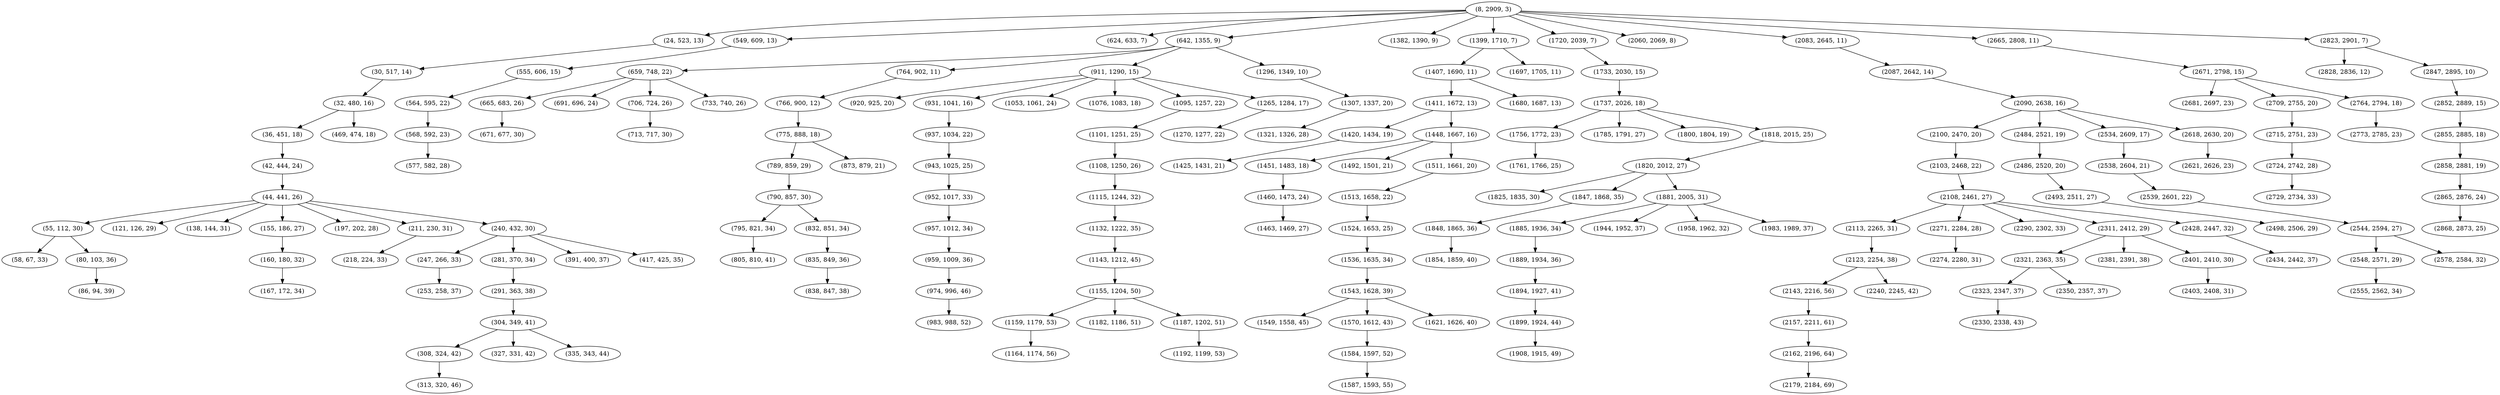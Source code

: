 digraph tree {
    "(8, 2909, 3)";
    "(24, 523, 13)";
    "(30, 517, 14)";
    "(32, 480, 16)";
    "(36, 451, 18)";
    "(42, 444, 24)";
    "(44, 441, 26)";
    "(55, 112, 30)";
    "(58, 67, 33)";
    "(80, 103, 36)";
    "(86, 94, 39)";
    "(121, 126, 29)";
    "(138, 144, 31)";
    "(155, 186, 27)";
    "(160, 180, 32)";
    "(167, 172, 34)";
    "(197, 202, 28)";
    "(211, 230, 31)";
    "(218, 224, 33)";
    "(240, 432, 30)";
    "(247, 266, 33)";
    "(253, 258, 37)";
    "(281, 370, 34)";
    "(291, 363, 38)";
    "(304, 349, 41)";
    "(308, 324, 42)";
    "(313, 320, 46)";
    "(327, 331, 42)";
    "(335, 343, 44)";
    "(391, 400, 37)";
    "(417, 425, 35)";
    "(469, 474, 18)";
    "(549, 609, 13)";
    "(555, 606, 15)";
    "(564, 595, 22)";
    "(568, 592, 23)";
    "(577, 582, 28)";
    "(624, 633, 7)";
    "(642, 1355, 9)";
    "(659, 748, 22)";
    "(665, 683, 26)";
    "(671, 677, 30)";
    "(691, 696, 24)";
    "(706, 724, 26)";
    "(713, 717, 30)";
    "(733, 740, 26)";
    "(764, 902, 11)";
    "(766, 900, 12)";
    "(775, 888, 18)";
    "(789, 859, 29)";
    "(790, 857, 30)";
    "(795, 821, 34)";
    "(805, 810, 41)";
    "(832, 851, 34)";
    "(835, 849, 36)";
    "(838, 847, 38)";
    "(873, 879, 21)";
    "(911, 1290, 15)";
    "(920, 925, 20)";
    "(931, 1041, 16)";
    "(937, 1034, 22)";
    "(943, 1025, 25)";
    "(952, 1017, 33)";
    "(957, 1012, 34)";
    "(959, 1009, 36)";
    "(974, 996, 46)";
    "(983, 988, 52)";
    "(1053, 1061, 24)";
    "(1076, 1083, 18)";
    "(1095, 1257, 22)";
    "(1101, 1251, 25)";
    "(1108, 1250, 26)";
    "(1115, 1244, 32)";
    "(1132, 1222, 35)";
    "(1143, 1212, 45)";
    "(1155, 1204, 50)";
    "(1159, 1179, 53)";
    "(1164, 1174, 56)";
    "(1182, 1186, 51)";
    "(1187, 1202, 51)";
    "(1192, 1199, 53)";
    "(1265, 1284, 17)";
    "(1270, 1277, 22)";
    "(1296, 1349, 10)";
    "(1307, 1337, 20)";
    "(1321, 1326, 28)";
    "(1382, 1390, 9)";
    "(1399, 1710, 7)";
    "(1407, 1690, 11)";
    "(1411, 1672, 13)";
    "(1420, 1434, 19)";
    "(1425, 1431, 21)";
    "(1448, 1667, 16)";
    "(1451, 1483, 18)";
    "(1460, 1473, 24)";
    "(1463, 1469, 27)";
    "(1492, 1501, 21)";
    "(1511, 1661, 20)";
    "(1513, 1658, 22)";
    "(1524, 1653, 25)";
    "(1536, 1635, 34)";
    "(1543, 1628, 39)";
    "(1549, 1558, 45)";
    "(1570, 1612, 43)";
    "(1584, 1597, 52)";
    "(1587, 1593, 55)";
    "(1621, 1626, 40)";
    "(1680, 1687, 13)";
    "(1697, 1705, 11)";
    "(1720, 2039, 7)";
    "(1733, 2030, 15)";
    "(1737, 2026, 18)";
    "(1756, 1772, 23)";
    "(1761, 1766, 25)";
    "(1785, 1791, 27)";
    "(1800, 1804, 19)";
    "(1818, 2015, 25)";
    "(1820, 2012, 27)";
    "(1825, 1835, 30)";
    "(1847, 1868, 35)";
    "(1848, 1865, 36)";
    "(1854, 1859, 40)";
    "(1881, 2005, 31)";
    "(1885, 1936, 34)";
    "(1889, 1934, 36)";
    "(1894, 1927, 41)";
    "(1899, 1924, 44)";
    "(1908, 1915, 49)";
    "(1944, 1952, 37)";
    "(1958, 1962, 32)";
    "(1983, 1989, 37)";
    "(2060, 2069, 8)";
    "(2083, 2645, 11)";
    "(2087, 2642, 14)";
    "(2090, 2638, 16)";
    "(2100, 2470, 20)";
    "(2103, 2468, 22)";
    "(2108, 2461, 27)";
    "(2113, 2265, 31)";
    "(2123, 2254, 38)";
    "(2143, 2216, 56)";
    "(2157, 2211, 61)";
    "(2162, 2196, 64)";
    "(2179, 2184, 69)";
    "(2240, 2245, 42)";
    "(2271, 2284, 28)";
    "(2274, 2280, 31)";
    "(2290, 2302, 33)";
    "(2311, 2412, 29)";
    "(2321, 2363, 35)";
    "(2323, 2347, 37)";
    "(2330, 2338, 43)";
    "(2350, 2357, 37)";
    "(2381, 2391, 38)";
    "(2401, 2410, 30)";
    "(2403, 2408, 31)";
    "(2428, 2447, 32)";
    "(2434, 2442, 37)";
    "(2484, 2521, 19)";
    "(2486, 2520, 20)";
    "(2493, 2511, 27)";
    "(2498, 2506, 29)";
    "(2534, 2609, 17)";
    "(2538, 2604, 21)";
    "(2539, 2601, 22)";
    "(2544, 2594, 27)";
    "(2548, 2571, 29)";
    "(2555, 2562, 34)";
    "(2578, 2584, 32)";
    "(2618, 2630, 20)";
    "(2621, 2626, 23)";
    "(2665, 2808, 11)";
    "(2671, 2798, 15)";
    "(2681, 2697, 23)";
    "(2709, 2755, 20)";
    "(2715, 2751, 23)";
    "(2724, 2742, 28)";
    "(2729, 2734, 33)";
    "(2764, 2794, 18)";
    "(2773, 2785, 23)";
    "(2823, 2901, 7)";
    "(2828, 2836, 12)";
    "(2847, 2895, 10)";
    "(2852, 2889, 15)";
    "(2855, 2885, 18)";
    "(2858, 2881, 19)";
    "(2865, 2876, 24)";
    "(2868, 2873, 25)";
    "(8, 2909, 3)" -> "(24, 523, 13)";
    "(8, 2909, 3)" -> "(549, 609, 13)";
    "(8, 2909, 3)" -> "(624, 633, 7)";
    "(8, 2909, 3)" -> "(642, 1355, 9)";
    "(8, 2909, 3)" -> "(1382, 1390, 9)";
    "(8, 2909, 3)" -> "(1399, 1710, 7)";
    "(8, 2909, 3)" -> "(1720, 2039, 7)";
    "(8, 2909, 3)" -> "(2060, 2069, 8)";
    "(8, 2909, 3)" -> "(2083, 2645, 11)";
    "(8, 2909, 3)" -> "(2665, 2808, 11)";
    "(8, 2909, 3)" -> "(2823, 2901, 7)";
    "(24, 523, 13)" -> "(30, 517, 14)";
    "(30, 517, 14)" -> "(32, 480, 16)";
    "(32, 480, 16)" -> "(36, 451, 18)";
    "(32, 480, 16)" -> "(469, 474, 18)";
    "(36, 451, 18)" -> "(42, 444, 24)";
    "(42, 444, 24)" -> "(44, 441, 26)";
    "(44, 441, 26)" -> "(55, 112, 30)";
    "(44, 441, 26)" -> "(121, 126, 29)";
    "(44, 441, 26)" -> "(138, 144, 31)";
    "(44, 441, 26)" -> "(155, 186, 27)";
    "(44, 441, 26)" -> "(197, 202, 28)";
    "(44, 441, 26)" -> "(211, 230, 31)";
    "(44, 441, 26)" -> "(240, 432, 30)";
    "(55, 112, 30)" -> "(58, 67, 33)";
    "(55, 112, 30)" -> "(80, 103, 36)";
    "(80, 103, 36)" -> "(86, 94, 39)";
    "(155, 186, 27)" -> "(160, 180, 32)";
    "(160, 180, 32)" -> "(167, 172, 34)";
    "(211, 230, 31)" -> "(218, 224, 33)";
    "(240, 432, 30)" -> "(247, 266, 33)";
    "(240, 432, 30)" -> "(281, 370, 34)";
    "(240, 432, 30)" -> "(391, 400, 37)";
    "(240, 432, 30)" -> "(417, 425, 35)";
    "(247, 266, 33)" -> "(253, 258, 37)";
    "(281, 370, 34)" -> "(291, 363, 38)";
    "(291, 363, 38)" -> "(304, 349, 41)";
    "(304, 349, 41)" -> "(308, 324, 42)";
    "(304, 349, 41)" -> "(327, 331, 42)";
    "(304, 349, 41)" -> "(335, 343, 44)";
    "(308, 324, 42)" -> "(313, 320, 46)";
    "(549, 609, 13)" -> "(555, 606, 15)";
    "(555, 606, 15)" -> "(564, 595, 22)";
    "(564, 595, 22)" -> "(568, 592, 23)";
    "(568, 592, 23)" -> "(577, 582, 28)";
    "(642, 1355, 9)" -> "(659, 748, 22)";
    "(642, 1355, 9)" -> "(764, 902, 11)";
    "(642, 1355, 9)" -> "(911, 1290, 15)";
    "(642, 1355, 9)" -> "(1296, 1349, 10)";
    "(659, 748, 22)" -> "(665, 683, 26)";
    "(659, 748, 22)" -> "(691, 696, 24)";
    "(659, 748, 22)" -> "(706, 724, 26)";
    "(659, 748, 22)" -> "(733, 740, 26)";
    "(665, 683, 26)" -> "(671, 677, 30)";
    "(706, 724, 26)" -> "(713, 717, 30)";
    "(764, 902, 11)" -> "(766, 900, 12)";
    "(766, 900, 12)" -> "(775, 888, 18)";
    "(775, 888, 18)" -> "(789, 859, 29)";
    "(775, 888, 18)" -> "(873, 879, 21)";
    "(789, 859, 29)" -> "(790, 857, 30)";
    "(790, 857, 30)" -> "(795, 821, 34)";
    "(790, 857, 30)" -> "(832, 851, 34)";
    "(795, 821, 34)" -> "(805, 810, 41)";
    "(832, 851, 34)" -> "(835, 849, 36)";
    "(835, 849, 36)" -> "(838, 847, 38)";
    "(911, 1290, 15)" -> "(920, 925, 20)";
    "(911, 1290, 15)" -> "(931, 1041, 16)";
    "(911, 1290, 15)" -> "(1053, 1061, 24)";
    "(911, 1290, 15)" -> "(1076, 1083, 18)";
    "(911, 1290, 15)" -> "(1095, 1257, 22)";
    "(911, 1290, 15)" -> "(1265, 1284, 17)";
    "(931, 1041, 16)" -> "(937, 1034, 22)";
    "(937, 1034, 22)" -> "(943, 1025, 25)";
    "(943, 1025, 25)" -> "(952, 1017, 33)";
    "(952, 1017, 33)" -> "(957, 1012, 34)";
    "(957, 1012, 34)" -> "(959, 1009, 36)";
    "(959, 1009, 36)" -> "(974, 996, 46)";
    "(974, 996, 46)" -> "(983, 988, 52)";
    "(1095, 1257, 22)" -> "(1101, 1251, 25)";
    "(1101, 1251, 25)" -> "(1108, 1250, 26)";
    "(1108, 1250, 26)" -> "(1115, 1244, 32)";
    "(1115, 1244, 32)" -> "(1132, 1222, 35)";
    "(1132, 1222, 35)" -> "(1143, 1212, 45)";
    "(1143, 1212, 45)" -> "(1155, 1204, 50)";
    "(1155, 1204, 50)" -> "(1159, 1179, 53)";
    "(1155, 1204, 50)" -> "(1182, 1186, 51)";
    "(1155, 1204, 50)" -> "(1187, 1202, 51)";
    "(1159, 1179, 53)" -> "(1164, 1174, 56)";
    "(1187, 1202, 51)" -> "(1192, 1199, 53)";
    "(1265, 1284, 17)" -> "(1270, 1277, 22)";
    "(1296, 1349, 10)" -> "(1307, 1337, 20)";
    "(1307, 1337, 20)" -> "(1321, 1326, 28)";
    "(1399, 1710, 7)" -> "(1407, 1690, 11)";
    "(1399, 1710, 7)" -> "(1697, 1705, 11)";
    "(1407, 1690, 11)" -> "(1411, 1672, 13)";
    "(1407, 1690, 11)" -> "(1680, 1687, 13)";
    "(1411, 1672, 13)" -> "(1420, 1434, 19)";
    "(1411, 1672, 13)" -> "(1448, 1667, 16)";
    "(1420, 1434, 19)" -> "(1425, 1431, 21)";
    "(1448, 1667, 16)" -> "(1451, 1483, 18)";
    "(1448, 1667, 16)" -> "(1492, 1501, 21)";
    "(1448, 1667, 16)" -> "(1511, 1661, 20)";
    "(1451, 1483, 18)" -> "(1460, 1473, 24)";
    "(1460, 1473, 24)" -> "(1463, 1469, 27)";
    "(1511, 1661, 20)" -> "(1513, 1658, 22)";
    "(1513, 1658, 22)" -> "(1524, 1653, 25)";
    "(1524, 1653, 25)" -> "(1536, 1635, 34)";
    "(1536, 1635, 34)" -> "(1543, 1628, 39)";
    "(1543, 1628, 39)" -> "(1549, 1558, 45)";
    "(1543, 1628, 39)" -> "(1570, 1612, 43)";
    "(1543, 1628, 39)" -> "(1621, 1626, 40)";
    "(1570, 1612, 43)" -> "(1584, 1597, 52)";
    "(1584, 1597, 52)" -> "(1587, 1593, 55)";
    "(1720, 2039, 7)" -> "(1733, 2030, 15)";
    "(1733, 2030, 15)" -> "(1737, 2026, 18)";
    "(1737, 2026, 18)" -> "(1756, 1772, 23)";
    "(1737, 2026, 18)" -> "(1785, 1791, 27)";
    "(1737, 2026, 18)" -> "(1800, 1804, 19)";
    "(1737, 2026, 18)" -> "(1818, 2015, 25)";
    "(1756, 1772, 23)" -> "(1761, 1766, 25)";
    "(1818, 2015, 25)" -> "(1820, 2012, 27)";
    "(1820, 2012, 27)" -> "(1825, 1835, 30)";
    "(1820, 2012, 27)" -> "(1847, 1868, 35)";
    "(1820, 2012, 27)" -> "(1881, 2005, 31)";
    "(1847, 1868, 35)" -> "(1848, 1865, 36)";
    "(1848, 1865, 36)" -> "(1854, 1859, 40)";
    "(1881, 2005, 31)" -> "(1885, 1936, 34)";
    "(1881, 2005, 31)" -> "(1944, 1952, 37)";
    "(1881, 2005, 31)" -> "(1958, 1962, 32)";
    "(1881, 2005, 31)" -> "(1983, 1989, 37)";
    "(1885, 1936, 34)" -> "(1889, 1934, 36)";
    "(1889, 1934, 36)" -> "(1894, 1927, 41)";
    "(1894, 1927, 41)" -> "(1899, 1924, 44)";
    "(1899, 1924, 44)" -> "(1908, 1915, 49)";
    "(2083, 2645, 11)" -> "(2087, 2642, 14)";
    "(2087, 2642, 14)" -> "(2090, 2638, 16)";
    "(2090, 2638, 16)" -> "(2100, 2470, 20)";
    "(2090, 2638, 16)" -> "(2484, 2521, 19)";
    "(2090, 2638, 16)" -> "(2534, 2609, 17)";
    "(2090, 2638, 16)" -> "(2618, 2630, 20)";
    "(2100, 2470, 20)" -> "(2103, 2468, 22)";
    "(2103, 2468, 22)" -> "(2108, 2461, 27)";
    "(2108, 2461, 27)" -> "(2113, 2265, 31)";
    "(2108, 2461, 27)" -> "(2271, 2284, 28)";
    "(2108, 2461, 27)" -> "(2290, 2302, 33)";
    "(2108, 2461, 27)" -> "(2311, 2412, 29)";
    "(2108, 2461, 27)" -> "(2428, 2447, 32)";
    "(2113, 2265, 31)" -> "(2123, 2254, 38)";
    "(2123, 2254, 38)" -> "(2143, 2216, 56)";
    "(2123, 2254, 38)" -> "(2240, 2245, 42)";
    "(2143, 2216, 56)" -> "(2157, 2211, 61)";
    "(2157, 2211, 61)" -> "(2162, 2196, 64)";
    "(2162, 2196, 64)" -> "(2179, 2184, 69)";
    "(2271, 2284, 28)" -> "(2274, 2280, 31)";
    "(2311, 2412, 29)" -> "(2321, 2363, 35)";
    "(2311, 2412, 29)" -> "(2381, 2391, 38)";
    "(2311, 2412, 29)" -> "(2401, 2410, 30)";
    "(2321, 2363, 35)" -> "(2323, 2347, 37)";
    "(2321, 2363, 35)" -> "(2350, 2357, 37)";
    "(2323, 2347, 37)" -> "(2330, 2338, 43)";
    "(2401, 2410, 30)" -> "(2403, 2408, 31)";
    "(2428, 2447, 32)" -> "(2434, 2442, 37)";
    "(2484, 2521, 19)" -> "(2486, 2520, 20)";
    "(2486, 2520, 20)" -> "(2493, 2511, 27)";
    "(2493, 2511, 27)" -> "(2498, 2506, 29)";
    "(2534, 2609, 17)" -> "(2538, 2604, 21)";
    "(2538, 2604, 21)" -> "(2539, 2601, 22)";
    "(2539, 2601, 22)" -> "(2544, 2594, 27)";
    "(2544, 2594, 27)" -> "(2548, 2571, 29)";
    "(2544, 2594, 27)" -> "(2578, 2584, 32)";
    "(2548, 2571, 29)" -> "(2555, 2562, 34)";
    "(2618, 2630, 20)" -> "(2621, 2626, 23)";
    "(2665, 2808, 11)" -> "(2671, 2798, 15)";
    "(2671, 2798, 15)" -> "(2681, 2697, 23)";
    "(2671, 2798, 15)" -> "(2709, 2755, 20)";
    "(2671, 2798, 15)" -> "(2764, 2794, 18)";
    "(2709, 2755, 20)" -> "(2715, 2751, 23)";
    "(2715, 2751, 23)" -> "(2724, 2742, 28)";
    "(2724, 2742, 28)" -> "(2729, 2734, 33)";
    "(2764, 2794, 18)" -> "(2773, 2785, 23)";
    "(2823, 2901, 7)" -> "(2828, 2836, 12)";
    "(2823, 2901, 7)" -> "(2847, 2895, 10)";
    "(2847, 2895, 10)" -> "(2852, 2889, 15)";
    "(2852, 2889, 15)" -> "(2855, 2885, 18)";
    "(2855, 2885, 18)" -> "(2858, 2881, 19)";
    "(2858, 2881, 19)" -> "(2865, 2876, 24)";
    "(2865, 2876, 24)" -> "(2868, 2873, 25)";
}
